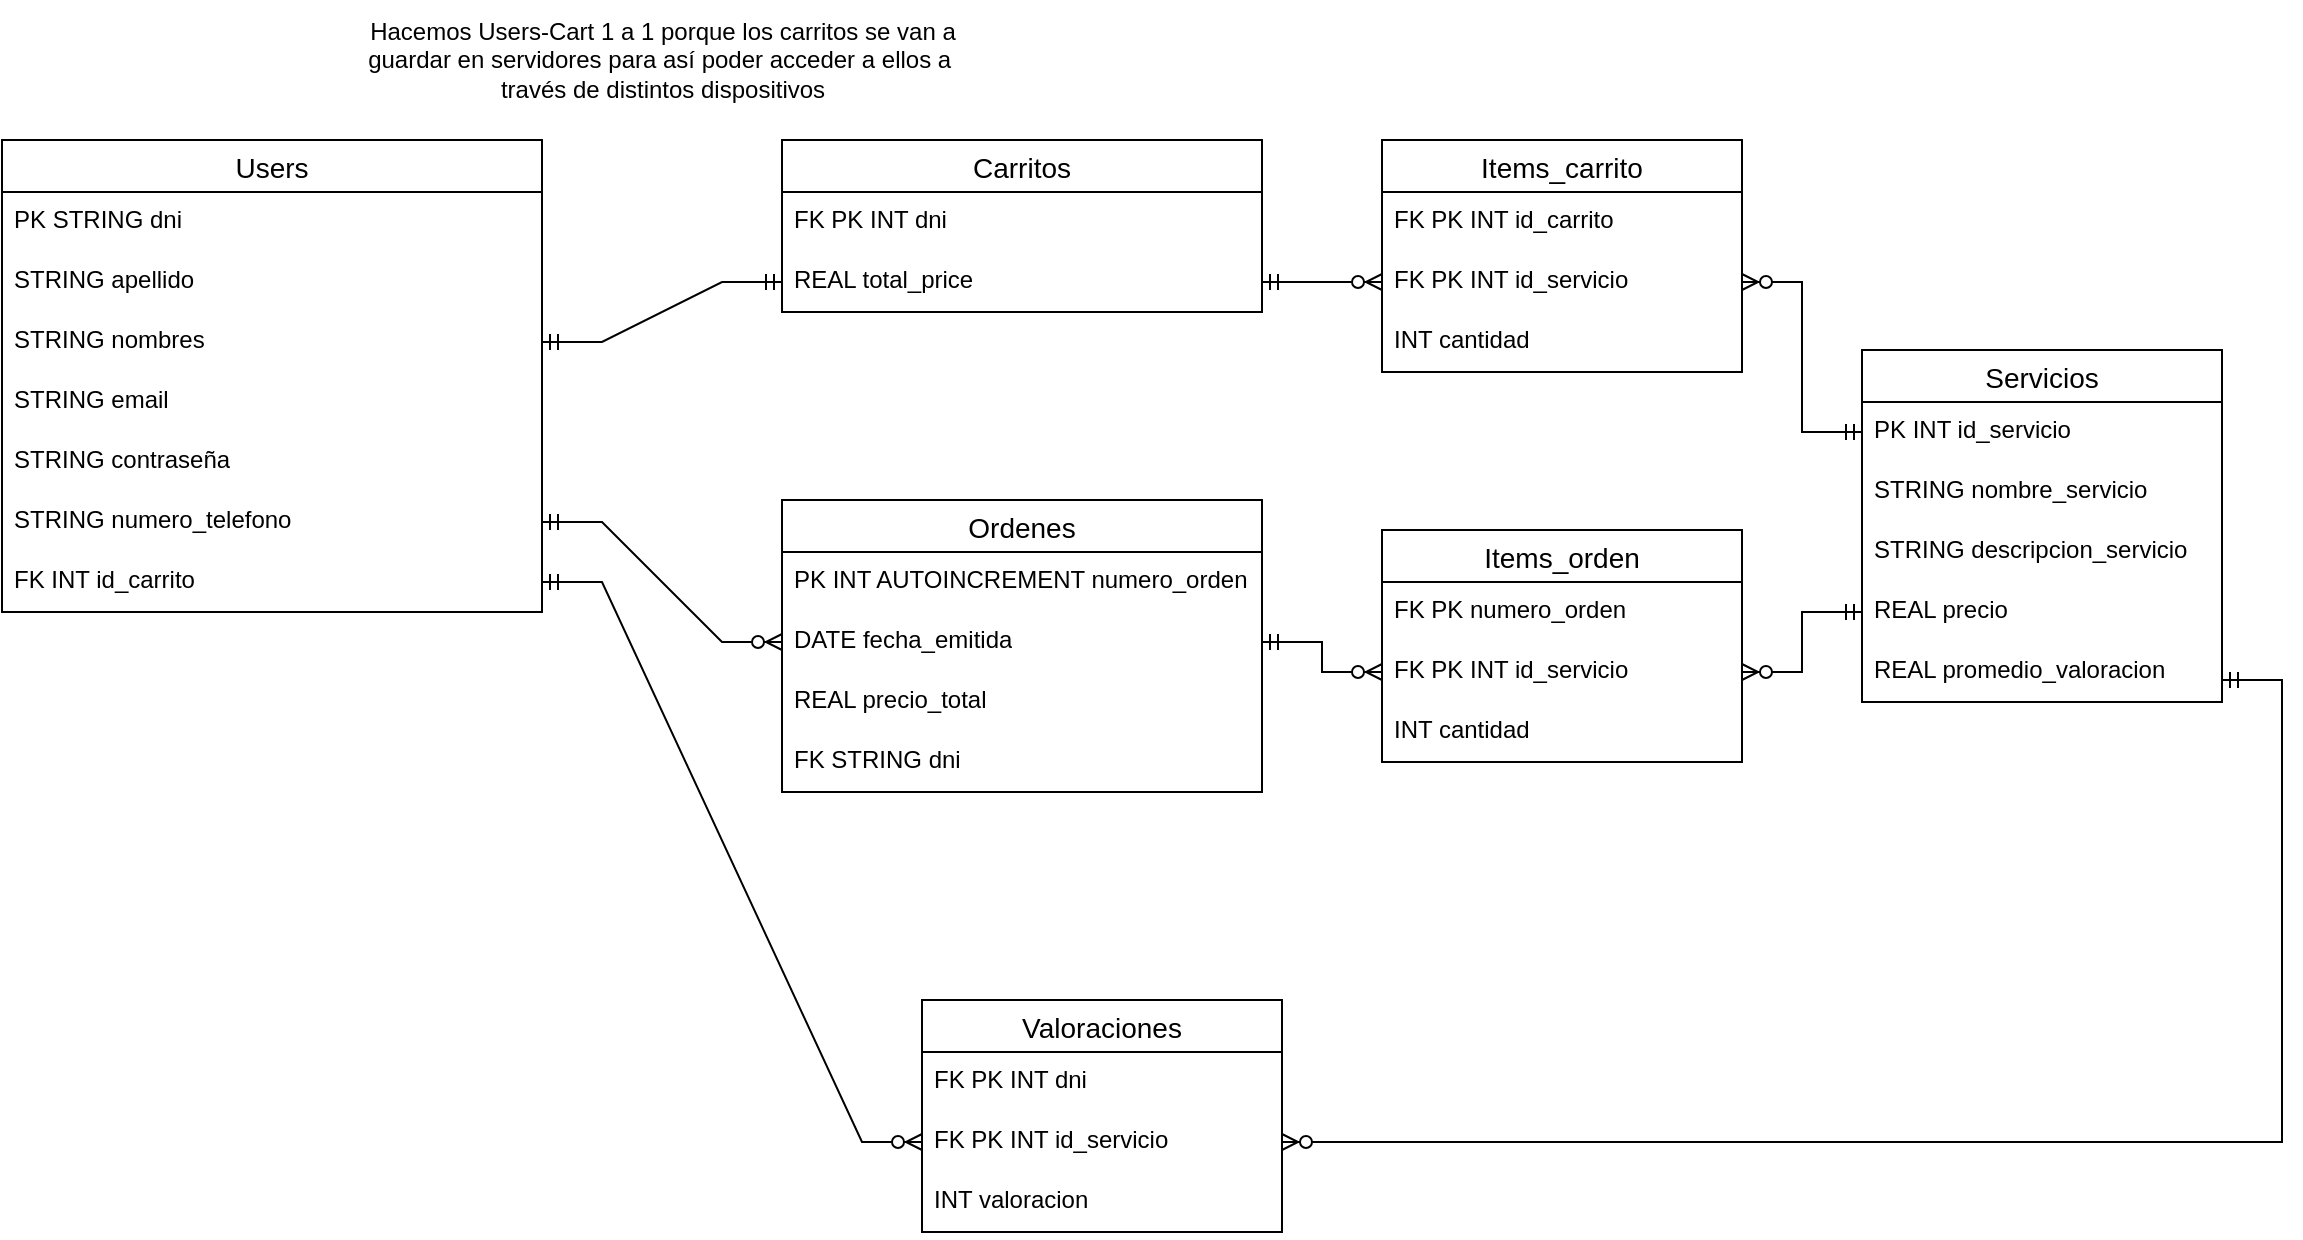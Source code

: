<mxfile version="27.1.6">
  <diagram name="Página-1" id="uF_2kknfW6jE9RdWSOPT">
    <mxGraphModel dx="1244" dy="727" grid="1" gridSize="10" guides="1" tooltips="1" connect="1" arrows="1" fold="1" page="1" pageScale="1" pageWidth="827" pageHeight="1169" math="0" shadow="0">
      <root>
        <mxCell id="0" />
        <mxCell id="1" parent="0" />
        <mxCell id="UJ4xDODlthRm7d6uK9z6-18" value="Users" style="swimlane;fontStyle=0;childLayout=stackLayout;horizontal=1;startSize=26;horizontalStack=0;resizeParent=1;resizeParentMax=0;resizeLast=0;collapsible=1;marginBottom=0;align=center;fontSize=14;" parent="1" vertex="1">
          <mxGeometry x="20" y="80" width="270" height="236" as="geometry" />
        </mxCell>
        <mxCell id="UJ4xDODlthRm7d6uK9z6-19" value="PK STRING dni" style="text;strokeColor=none;fillColor=none;spacingLeft=4;spacingRight=4;overflow=hidden;rotatable=0;points=[[0,0.5],[1,0.5]];portConstraint=eastwest;fontSize=12;whiteSpace=wrap;html=1;" parent="UJ4xDODlthRm7d6uK9z6-18" vertex="1">
          <mxGeometry y="26" width="270" height="30" as="geometry" />
        </mxCell>
        <mxCell id="UJ4xDODlthRm7d6uK9z6-20" value="STRING apellido" style="text;strokeColor=none;fillColor=none;spacingLeft=4;spacingRight=4;overflow=hidden;rotatable=0;points=[[0,0.5],[1,0.5]];portConstraint=eastwest;fontSize=12;whiteSpace=wrap;html=1;" parent="UJ4xDODlthRm7d6uK9z6-18" vertex="1">
          <mxGeometry y="56" width="270" height="30" as="geometry" />
        </mxCell>
        <mxCell id="UJ4xDODlthRm7d6uK9z6-21" value="STRING nombres" style="text;strokeColor=none;fillColor=none;spacingLeft=4;spacingRight=4;overflow=hidden;rotatable=0;points=[[0,0.5],[1,0.5]];portConstraint=eastwest;fontSize=12;whiteSpace=wrap;html=1;" parent="UJ4xDODlthRm7d6uK9z6-18" vertex="1">
          <mxGeometry y="86" width="270" height="30" as="geometry" />
        </mxCell>
        <mxCell id="fHDC8YPxfLOuF0j1r5xp-9" value="STRING email" style="text;strokeColor=none;fillColor=none;spacingLeft=4;spacingRight=4;overflow=hidden;rotatable=0;points=[[0,0.5],[1,0.5]];portConstraint=eastwest;fontSize=12;whiteSpace=wrap;html=1;" parent="UJ4xDODlthRm7d6uK9z6-18" vertex="1">
          <mxGeometry y="116" width="270" height="30" as="geometry" />
        </mxCell>
        <mxCell id="fHDC8YPxfLOuF0j1r5xp-8" value="STRING contraseña" style="text;strokeColor=none;fillColor=none;spacingLeft=4;spacingRight=4;overflow=hidden;rotatable=0;points=[[0,0.5],[1,0.5]];portConstraint=eastwest;fontSize=12;whiteSpace=wrap;html=1;" parent="UJ4xDODlthRm7d6uK9z6-18" vertex="1">
          <mxGeometry y="146" width="270" height="30" as="geometry" />
        </mxCell>
        <mxCell id="UJ4xDODlthRm7d6uK9z6-23" value="STRING numero_telefono" style="text;strokeColor=none;fillColor=none;spacingLeft=4;spacingRight=4;overflow=hidden;rotatable=0;points=[[0,0.5],[1,0.5]];portConstraint=eastwest;fontSize=12;whiteSpace=wrap;html=1;" parent="UJ4xDODlthRm7d6uK9z6-18" vertex="1">
          <mxGeometry y="176" width="270" height="30" as="geometry" />
        </mxCell>
        <mxCell id="rzdg9lqQMGY7WzZhcHGZ-4" value="FK INT id_carrito" style="text;strokeColor=none;fillColor=none;spacingLeft=4;spacingRight=4;overflow=hidden;rotatable=0;points=[[0,0.5],[1,0.5]];portConstraint=eastwest;fontSize=12;whiteSpace=wrap;html=1;" parent="UJ4xDODlthRm7d6uK9z6-18" vertex="1">
          <mxGeometry y="206" width="270" height="30" as="geometry" />
        </mxCell>
        <mxCell id="UJ4xDODlthRm7d6uK9z6-25" value="Servicios" style="swimlane;fontStyle=0;childLayout=stackLayout;horizontal=1;startSize=26;horizontalStack=0;resizeParent=1;resizeParentMax=0;resizeLast=0;collapsible=1;marginBottom=0;align=center;fontSize=14;" parent="1" vertex="1">
          <mxGeometry x="950" y="185" width="180" height="176" as="geometry" />
        </mxCell>
        <mxCell id="UJ4xDODlthRm7d6uK9z6-26" value="PK INT id_servicio" style="text;strokeColor=none;fillColor=none;spacingLeft=4;spacingRight=4;overflow=hidden;rotatable=0;points=[[0,0.5],[1,0.5]];portConstraint=eastwest;fontSize=12;whiteSpace=wrap;html=1;" parent="UJ4xDODlthRm7d6uK9z6-25" vertex="1">
          <mxGeometry y="26" width="180" height="30" as="geometry" />
        </mxCell>
        <mxCell id="UJ4xDODlthRm7d6uK9z6-27" value="STRING nombre_servicio" style="text;strokeColor=none;fillColor=none;spacingLeft=4;spacingRight=4;overflow=hidden;rotatable=0;points=[[0,0.5],[1,0.5]];portConstraint=eastwest;fontSize=12;whiteSpace=wrap;html=1;" parent="UJ4xDODlthRm7d6uK9z6-25" vertex="1">
          <mxGeometry y="56" width="180" height="30" as="geometry" />
        </mxCell>
        <mxCell id="fHDC8YPxfLOuF0j1r5xp-10" value="STRING descripcion_servicio" style="text;strokeColor=none;fillColor=none;spacingLeft=4;spacingRight=4;overflow=hidden;rotatable=0;points=[[0,0.5],[1,0.5]];portConstraint=eastwest;fontSize=12;whiteSpace=wrap;html=1;" parent="UJ4xDODlthRm7d6uK9z6-25" vertex="1">
          <mxGeometry y="86" width="180" height="30" as="geometry" />
        </mxCell>
        <mxCell id="UJ4xDODlthRm7d6uK9z6-28" value="REAL precio" style="text;strokeColor=none;fillColor=none;spacingLeft=4;spacingRight=4;overflow=hidden;rotatable=0;points=[[0,0.5],[1,0.5]];portConstraint=eastwest;fontSize=12;whiteSpace=wrap;html=1;" parent="UJ4xDODlthRm7d6uK9z6-25" vertex="1">
          <mxGeometry y="116" width="180" height="30" as="geometry" />
        </mxCell>
        <mxCell id="wRZqo-u-5L6wXJkE6RR8-1" value="REAL promedio_valoracion" style="text;strokeColor=none;fillColor=none;spacingLeft=4;spacingRight=4;overflow=hidden;rotatable=0;points=[[0,0.5],[1,0.5]];portConstraint=eastwest;fontSize=12;whiteSpace=wrap;html=1;" parent="UJ4xDODlthRm7d6uK9z6-25" vertex="1">
          <mxGeometry y="146" width="180" height="30" as="geometry" />
        </mxCell>
        <mxCell id="UJ4xDODlthRm7d6uK9z6-29" value="Carritos" style="swimlane;fontStyle=0;childLayout=stackLayout;horizontal=1;startSize=26;horizontalStack=0;resizeParent=1;resizeParentMax=0;resizeLast=0;collapsible=1;marginBottom=0;align=center;fontSize=14;" parent="1" vertex="1">
          <mxGeometry x="410" y="80" width="240" height="86" as="geometry" />
        </mxCell>
        <mxCell id="UJ4xDODlthRm7d6uK9z6-30" value="FK PK INT dni" style="text;strokeColor=none;fillColor=none;spacingLeft=4;spacingRight=4;overflow=hidden;rotatable=0;points=[[0,0.5],[1,0.5]];portConstraint=eastwest;fontSize=12;whiteSpace=wrap;html=1;" parent="UJ4xDODlthRm7d6uK9z6-29" vertex="1">
          <mxGeometry y="26" width="240" height="30" as="geometry" />
        </mxCell>
        <mxCell id="UJ4xDODlthRm7d6uK9z6-56" value="REAL total_price" style="text;strokeColor=none;fillColor=none;spacingLeft=4;spacingRight=4;overflow=hidden;rotatable=0;points=[[0,0.5],[1,0.5]];portConstraint=eastwest;fontSize=12;whiteSpace=wrap;html=1;" parent="UJ4xDODlthRm7d6uK9z6-29" vertex="1">
          <mxGeometry y="56" width="240" height="30" as="geometry" />
        </mxCell>
        <mxCell id="UJ4xDODlthRm7d6uK9z6-33" value="Ordenes" style="swimlane;fontStyle=0;childLayout=stackLayout;horizontal=1;startSize=26;horizontalStack=0;resizeParent=1;resizeParentMax=0;resizeLast=0;collapsible=1;marginBottom=0;align=center;fontSize=14;" parent="1" vertex="1">
          <mxGeometry x="410" y="260" width="240" height="146" as="geometry" />
        </mxCell>
        <mxCell id="UJ4xDODlthRm7d6uK9z6-34" value="PK INT AUTOINCREMENT numero_orden" style="text;strokeColor=none;fillColor=none;spacingLeft=4;spacingRight=4;overflow=hidden;rotatable=0;points=[[0,0.5],[1,0.5]];portConstraint=eastwest;fontSize=12;whiteSpace=wrap;html=1;" parent="UJ4xDODlthRm7d6uK9z6-33" vertex="1">
          <mxGeometry y="26" width="240" height="30" as="geometry" />
        </mxCell>
        <mxCell id="UJ4xDODlthRm7d6uK9z6-36" value="DATE fecha_emitida" style="text;strokeColor=none;fillColor=none;spacingLeft=4;spacingRight=4;overflow=hidden;rotatable=0;points=[[0,0.5],[1,0.5]];portConstraint=eastwest;fontSize=12;whiteSpace=wrap;html=1;" parent="UJ4xDODlthRm7d6uK9z6-33" vertex="1">
          <mxGeometry y="56" width="240" height="30" as="geometry" />
        </mxCell>
        <mxCell id="UJ4xDODlthRm7d6uK9z6-53" value="REAL precio_total" style="text;strokeColor=none;fillColor=none;spacingLeft=4;spacingRight=4;overflow=hidden;rotatable=0;points=[[0,0.5],[1,0.5]];portConstraint=eastwest;fontSize=12;whiteSpace=wrap;html=1;" parent="UJ4xDODlthRm7d6uK9z6-33" vertex="1">
          <mxGeometry y="86" width="240" height="30" as="geometry" />
        </mxCell>
        <mxCell id="UJ4xDODlthRm7d6uK9z6-37" value="FK STRING dni" style="text;strokeColor=none;fillColor=none;spacingLeft=4;spacingRight=4;overflow=hidden;rotatable=0;points=[[0,0.5],[1,0.5]];portConstraint=eastwest;fontSize=12;whiteSpace=wrap;html=1;" parent="UJ4xDODlthRm7d6uK9z6-33" vertex="1">
          <mxGeometry y="116" width="240" height="30" as="geometry" />
        </mxCell>
        <mxCell id="rzdg9lqQMGY7WzZhcHGZ-1" value="Hacemos Users-Cart 1 a 1 porque los carritos se van a&lt;div&gt;guardar en servidores para así poder acceder a ellos a&amp;nbsp;&lt;/div&gt;&lt;div&gt;través de distintos dispositivos&lt;/div&gt;" style="text;html=1;align=center;verticalAlign=middle;resizable=0;points=[];autosize=1;strokeColor=none;fillColor=none;" parent="1" vertex="1">
          <mxGeometry x="190" y="10" width="320" height="60" as="geometry" />
        </mxCell>
        <mxCell id="Ik51ue-CshvAjdAxxMHr-1" value="Items_orden" style="swimlane;fontStyle=0;childLayout=stackLayout;horizontal=1;startSize=26;horizontalStack=0;resizeParent=1;resizeParentMax=0;resizeLast=0;collapsible=1;marginBottom=0;align=center;fontSize=14;" parent="1" vertex="1">
          <mxGeometry x="710" y="275" width="180" height="116" as="geometry" />
        </mxCell>
        <mxCell id="Ik51ue-CshvAjdAxxMHr-4" value="FK PK numero_orden" style="text;strokeColor=none;fillColor=none;spacingLeft=4;spacingRight=4;overflow=hidden;rotatable=0;points=[[0,0.5],[1,0.5]];portConstraint=eastwest;fontSize=12;whiteSpace=wrap;html=1;" parent="Ik51ue-CshvAjdAxxMHr-1" vertex="1">
          <mxGeometry y="26" width="180" height="30" as="geometry" />
        </mxCell>
        <mxCell id="Ik51ue-CshvAjdAxxMHr-2" value="FK PK INT id_servicio" style="text;strokeColor=none;fillColor=none;spacingLeft=4;spacingRight=4;overflow=hidden;rotatable=0;points=[[0,0.5],[1,0.5]];portConstraint=eastwest;fontSize=12;whiteSpace=wrap;html=1;" parent="Ik51ue-CshvAjdAxxMHr-1" vertex="1">
          <mxGeometry y="56" width="180" height="30" as="geometry" />
        </mxCell>
        <mxCell id="fHDC8YPxfLOuF0j1r5xp-1" value="INT cantidad" style="text;strokeColor=none;fillColor=none;spacingLeft=4;spacingRight=4;overflow=hidden;rotatable=0;points=[[0,0.5],[1,0.5]];portConstraint=eastwest;fontSize=12;whiteSpace=wrap;html=1;" parent="Ik51ue-CshvAjdAxxMHr-1" vertex="1">
          <mxGeometry y="86" width="180" height="30" as="geometry" />
        </mxCell>
        <mxCell id="Ik51ue-CshvAjdAxxMHr-7" value="" style="edgeStyle=entityRelationEdgeStyle;fontSize=12;html=1;endArrow=ERmandOne;startArrow=ERmandOne;rounded=0;exitX=1;exitY=0.5;exitDx=0;exitDy=0;entryX=0;entryY=0.5;entryDx=0;entryDy=0;" parent="1" source="UJ4xDODlthRm7d6uK9z6-21" target="UJ4xDODlthRm7d6uK9z6-56" edge="1">
          <mxGeometry width="100" height="100" relative="1" as="geometry">
            <mxPoint x="470" y="140" as="sourcePoint" />
            <mxPoint x="400" y="51" as="targetPoint" />
          </mxGeometry>
        </mxCell>
        <mxCell id="Ik51ue-CshvAjdAxxMHr-8" value="" style="edgeStyle=entityRelationEdgeStyle;fontSize=12;html=1;endArrow=ERzeroToMany;startArrow=ERmandOne;rounded=0;entryX=0;entryY=0.5;entryDx=0;entryDy=0;" parent="1" source="UJ4xDODlthRm7d6uK9z6-23" target="UJ4xDODlthRm7d6uK9z6-36" edge="1">
          <mxGeometry width="100" height="100" relative="1" as="geometry">
            <mxPoint x="290" y="238" as="sourcePoint" />
            <mxPoint x="400" y="457" as="targetPoint" />
          </mxGeometry>
        </mxCell>
        <mxCell id="Ik51ue-CshvAjdAxxMHr-9" value="" style="edgeStyle=entityRelationEdgeStyle;fontSize=12;html=1;endArrow=ERzeroToMany;startArrow=ERmandOne;rounded=0;exitX=1;exitY=0.5;exitDx=0;exitDy=0;entryX=0;entryY=0.5;entryDx=0;entryDy=0;" parent="1" source="UJ4xDODlthRm7d6uK9z6-36" target="Ik51ue-CshvAjdAxxMHr-2" edge="1">
          <mxGeometry width="100" height="100" relative="1" as="geometry">
            <mxPoint x="580" y="457" as="sourcePoint" />
            <mxPoint x="700" y="531" as="targetPoint" />
          </mxGeometry>
        </mxCell>
        <mxCell id="Ik51ue-CshvAjdAxxMHr-10" value="" style="edgeStyle=entityRelationEdgeStyle;fontSize=12;html=1;endArrow=ERzeroToMany;startArrow=ERmandOne;rounded=0;entryX=1;entryY=0.5;entryDx=0;entryDy=0;exitX=0;exitY=0.5;exitDx=0;exitDy=0;" parent="1" source="UJ4xDODlthRm7d6uK9z6-28" target="Ik51ue-CshvAjdAxxMHr-2" edge="1">
          <mxGeometry width="100" height="100" relative="1" as="geometry">
            <mxPoint x="970" y="330" as="sourcePoint" />
            <mxPoint x="880" y="531" as="targetPoint" />
            <Array as="points">
              <mxPoint x="900" y="433" />
              <mxPoint x="900" y="440" />
              <mxPoint x="910" y="490" />
            </Array>
          </mxGeometry>
        </mxCell>
        <mxCell id="fHDC8YPxfLOuF0j1r5xp-2" value="Items_carrito" style="swimlane;fontStyle=0;childLayout=stackLayout;horizontal=1;startSize=26;horizontalStack=0;resizeParent=1;resizeParentMax=0;resizeLast=0;collapsible=1;marginBottom=0;align=center;fontSize=14;" parent="1" vertex="1">
          <mxGeometry x="710" y="80" width="180" height="116" as="geometry" />
        </mxCell>
        <mxCell id="fHDC8YPxfLOuF0j1r5xp-3" value="FK PK INT id_carrito" style="text;strokeColor=none;fillColor=none;spacingLeft=4;spacingRight=4;overflow=hidden;rotatable=0;points=[[0,0.5],[1,0.5]];portConstraint=eastwest;fontSize=12;whiteSpace=wrap;html=1;" parent="fHDC8YPxfLOuF0j1r5xp-2" vertex="1">
          <mxGeometry y="26" width="180" height="30" as="geometry" />
        </mxCell>
        <mxCell id="fHDC8YPxfLOuF0j1r5xp-4" value="FK PK INT id_servicio" style="text;strokeColor=none;fillColor=none;spacingLeft=4;spacingRight=4;overflow=hidden;rotatable=0;points=[[0,0.5],[1,0.5]];portConstraint=eastwest;fontSize=12;whiteSpace=wrap;html=1;" parent="fHDC8YPxfLOuF0j1r5xp-2" vertex="1">
          <mxGeometry y="56" width="180" height="30" as="geometry" />
        </mxCell>
        <mxCell id="fHDC8YPxfLOuF0j1r5xp-5" value="INT cantidad" style="text;strokeColor=none;fillColor=none;spacingLeft=4;spacingRight=4;overflow=hidden;rotatable=0;points=[[0,0.5],[1,0.5]];portConstraint=eastwest;fontSize=12;whiteSpace=wrap;html=1;" parent="fHDC8YPxfLOuF0j1r5xp-2" vertex="1">
          <mxGeometry y="86" width="180" height="30" as="geometry" />
        </mxCell>
        <mxCell id="fHDC8YPxfLOuF0j1r5xp-6" value="" style="edgeStyle=entityRelationEdgeStyle;fontSize=12;html=1;endArrow=ERzeroToMany;startArrow=ERmandOne;rounded=0;entryX=0;entryY=0.5;entryDx=0;entryDy=0;exitX=1;exitY=0.5;exitDx=0;exitDy=0;" parent="1" source="UJ4xDODlthRm7d6uK9z6-56" target="fHDC8YPxfLOuF0j1r5xp-4" edge="1">
          <mxGeometry width="100" height="100" relative="1" as="geometry">
            <mxPoint x="620" y="30" as="sourcePoint" />
            <mxPoint x="890" y="541" as="targetPoint" />
            <Array as="points">
              <mxPoint x="910" y="443" />
              <mxPoint x="910" y="450" />
              <mxPoint x="920" y="500" />
            </Array>
          </mxGeometry>
        </mxCell>
        <mxCell id="fHDC8YPxfLOuF0j1r5xp-7" value="" style="edgeStyle=entityRelationEdgeStyle;fontSize=12;html=1;endArrow=ERzeroToMany;startArrow=ERmandOne;rounded=0;exitX=0;exitY=0.5;exitDx=0;exitDy=0;entryX=1;entryY=0.5;entryDx=0;entryDy=0;" parent="1" source="UJ4xDODlthRm7d6uK9z6-26" target="fHDC8YPxfLOuF0j1r5xp-4" edge="1">
          <mxGeometry width="100" height="100" relative="1" as="geometry">
            <mxPoint x="590" y="91" as="sourcePoint" />
            <mxPoint x="770" y="170" as="targetPoint" />
            <Array as="points">
              <mxPoint x="920" y="453" />
              <mxPoint x="920" y="460" />
              <mxPoint x="930" y="510" />
            </Array>
          </mxGeometry>
        </mxCell>
        <mxCell id="wRZqo-u-5L6wXJkE6RR8-2" value="Valoraciones" style="swimlane;fontStyle=0;childLayout=stackLayout;horizontal=1;startSize=26;horizontalStack=0;resizeParent=1;resizeParentMax=0;resizeLast=0;collapsible=1;marginBottom=0;align=center;fontSize=14;" parent="1" vertex="1">
          <mxGeometry x="480" y="510" width="180" height="116" as="geometry" />
        </mxCell>
        <mxCell id="wRZqo-u-5L6wXJkE6RR8-8" value="FK PK INT dni" style="text;strokeColor=none;fillColor=none;spacingLeft=4;spacingRight=4;overflow=hidden;rotatable=0;points=[[0,0.5],[1,0.5]];portConstraint=eastwest;fontSize=12;whiteSpace=wrap;html=1;" parent="wRZqo-u-5L6wXJkE6RR8-2" vertex="1">
          <mxGeometry y="26" width="180" height="30" as="geometry" />
        </mxCell>
        <mxCell id="wRZqo-u-5L6wXJkE6RR8-4" value="FK PK INT id_servicio" style="text;strokeColor=none;fillColor=none;spacingLeft=4;spacingRight=4;overflow=hidden;rotatable=0;points=[[0,0.5],[1,0.5]];portConstraint=eastwest;fontSize=12;whiteSpace=wrap;html=1;" parent="wRZqo-u-5L6wXJkE6RR8-2" vertex="1">
          <mxGeometry y="56" width="180" height="30" as="geometry" />
        </mxCell>
        <mxCell id="wRZqo-u-5L6wXJkE6RR8-5" value="INT valoracion" style="text;strokeColor=none;fillColor=none;spacingLeft=4;spacingRight=4;overflow=hidden;rotatable=0;points=[[0,0.5],[1,0.5]];portConstraint=eastwest;fontSize=12;whiteSpace=wrap;html=1;" parent="wRZqo-u-5L6wXJkE6RR8-2" vertex="1">
          <mxGeometry y="86" width="180" height="30" as="geometry" />
        </mxCell>
        <mxCell id="wRZqo-u-5L6wXJkE6RR8-6" value="" style="edgeStyle=entityRelationEdgeStyle;fontSize=12;html=1;endArrow=ERzeroToMany;startArrow=ERmandOne;rounded=0;entryX=0;entryY=0.5;entryDx=0;entryDy=0;exitX=1;exitY=0.5;exitDx=0;exitDy=0;" parent="1" source="rzdg9lqQMGY7WzZhcHGZ-4" target="wRZqo-u-5L6wXJkE6RR8-4" edge="1">
          <mxGeometry width="100" height="100" relative="1" as="geometry">
            <mxPoint x="300" y="328" as="sourcePoint" />
            <mxPoint x="420" y="388" as="targetPoint" />
          </mxGeometry>
        </mxCell>
        <mxCell id="wRZqo-u-5L6wXJkE6RR8-7" value="" style="edgeStyle=entityRelationEdgeStyle;fontSize=12;html=1;endArrow=ERzeroToMany;startArrow=ERmandOne;rounded=0;entryX=1;entryY=0.5;entryDx=0;entryDy=0;" parent="1" target="wRZqo-u-5L6wXJkE6RR8-4" edge="1">
          <mxGeometry width="100" height="100" relative="1" as="geometry">
            <mxPoint x="1130" y="350" as="sourcePoint" />
            <mxPoint x="670" y="593" as="targetPoint" />
            <Array as="points">
              <mxPoint x="680" y="270" />
              <mxPoint x="800" y="480" />
              <mxPoint x="840" y="500" />
            </Array>
          </mxGeometry>
        </mxCell>
      </root>
    </mxGraphModel>
  </diagram>
</mxfile>
